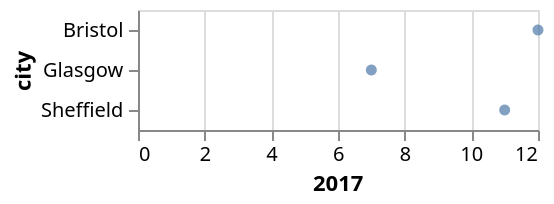 {
  "$schema": "https://vega.github.io/schema/vega-lite/v5.json",
  "data": {
    "values": [
      {
        "city": "Bristol",
        "temperature": 12,
        "year": 2017
      },
      {
        "city": "Bristol",
        "temperature": 14,
        "year": 2018
      },
      {
        "city": "Sheffield",
        "temperature": 11,
        "year": 2017
      },
      {
        "city": "Sheffield",
        "temperature": 13,
        "year": 2018
      },
      {
        "city": "Glasgow",
        "temperature": 7,
        "year": 2017
      },
      {
        "city": "Glasgow",
        "temperature": 10,
        "year": 2018
      }
    ]
  },
  "encoding": {
    "x": {
      "field": "2017",
      "type": "quantitative"
    },
    "y": {
      "field": "city",
      "type": "nominal"
    }
  },
  "mark": "circle",
  "transform": [
    {
      "groupby": [
        "city"
      ],
      "pivot": "year",
      "value": "temperature"
    }
  ]
}